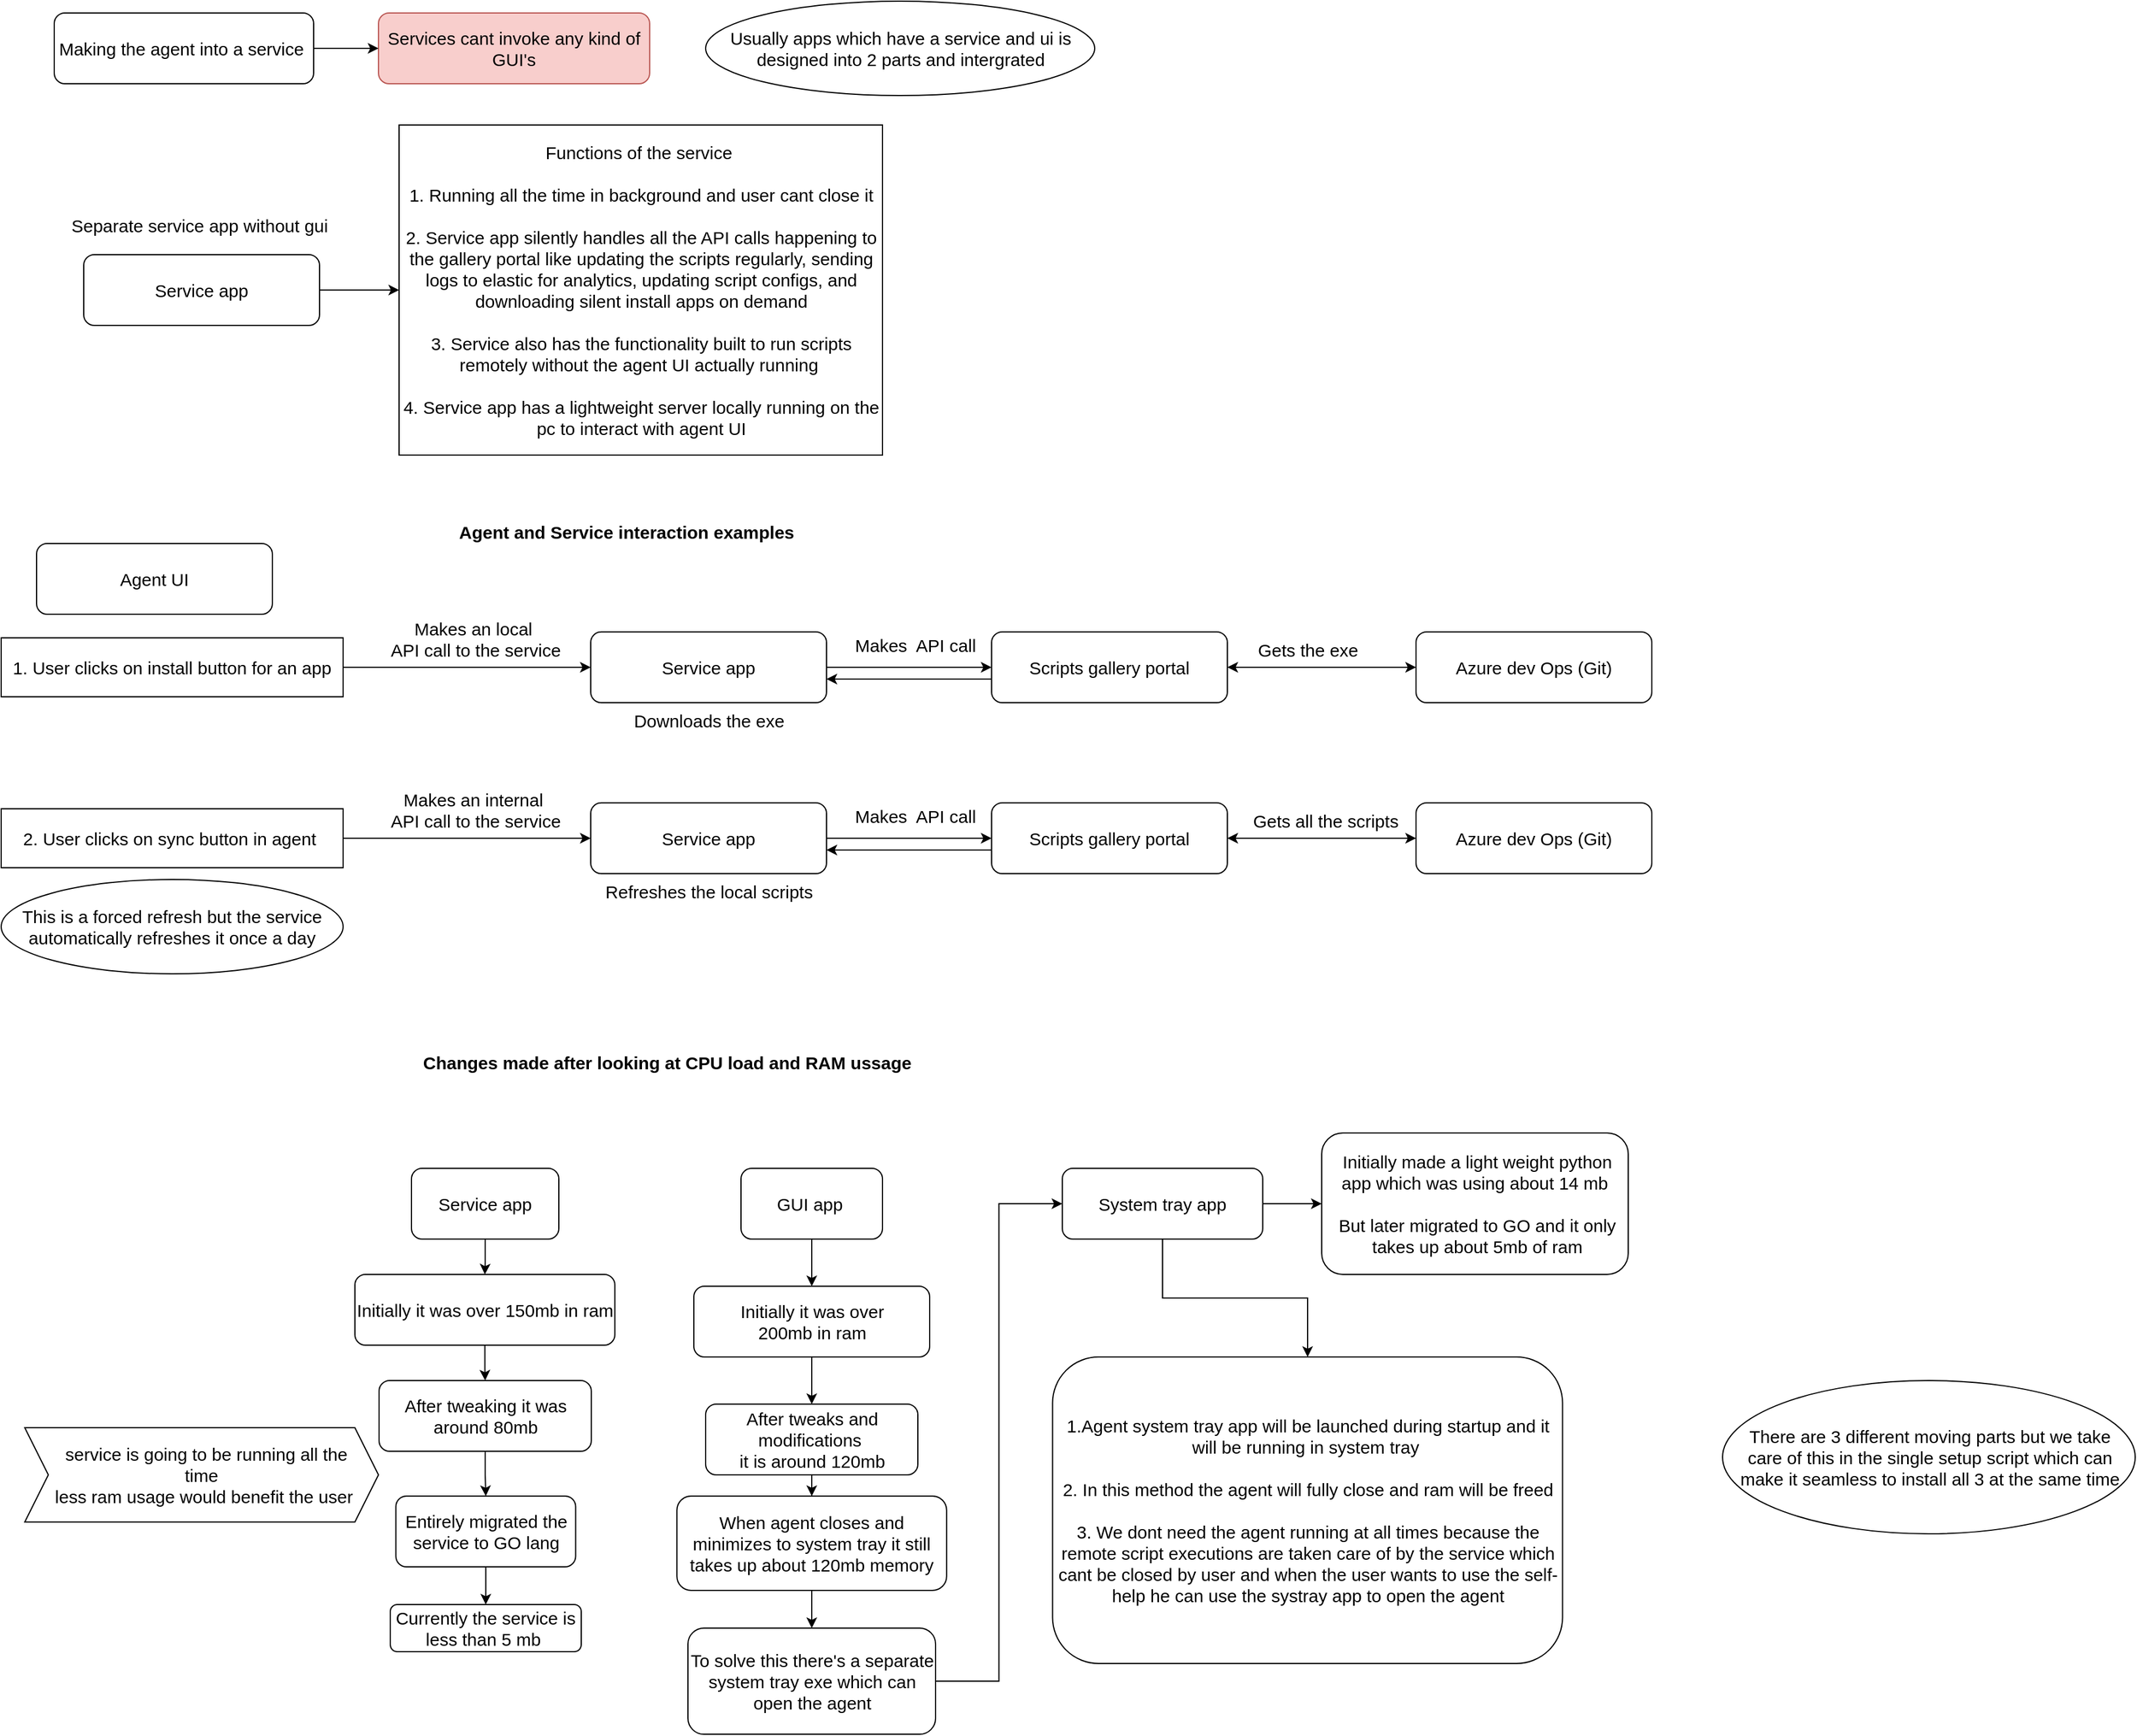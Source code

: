 <mxfile version="14.6.1" type="github">
  <diagram id="e84EkfOC3rel4TcEUdCD" name="Page-2">
    <mxGraphModel dx="1490" dy="582" grid="1" gridSize="10" guides="1" tooltips="1" connect="1" arrows="1" fold="1" page="1" pageScale="1" pageWidth="2339" pageHeight="3300" math="0" shadow="0">
      <root>
        <mxCell id="23UplW50tc-FAYj3UT-r-0" />
        <mxCell id="23UplW50tc-FAYj3UT-r-1" parent="23UplW50tc-FAYj3UT-r-0" />
        <mxCell id="23UplW50tc-FAYj3UT-r-23" style="edgeStyle=orthogonalEdgeStyle;rounded=0;orthogonalLoop=1;jettySize=auto;html=1;entryX=0;entryY=0.5;entryDx=0;entryDy=0;fontSize=15;" parent="23UplW50tc-FAYj3UT-r-1" source="23UplW50tc-FAYj3UT-r-16" target="23UplW50tc-FAYj3UT-r-20" edge="1">
          <mxGeometry relative="1" as="geometry" />
        </mxCell>
        <mxCell id="23UplW50tc-FAYj3UT-r-2" value="&lt;font style=&quot;font-size: 15px;&quot;&gt;Services cant invoke any kind of GUI&#39;s&lt;/font&gt;" style="rounded=1;whiteSpace=wrap;html=1;fillColor=#f8cecc;strokeColor=#b85450;fontSize=15;" parent="23UplW50tc-FAYj3UT-r-1" vertex="1">
          <mxGeometry x="750" y="50" width="230" height="60" as="geometry" />
        </mxCell>
        <mxCell id="23UplW50tc-FAYj3UT-r-5" value="" style="edgeStyle=orthogonalEdgeStyle;rounded=0;orthogonalLoop=1;jettySize=auto;html=1;fontSize=15;" parent="23UplW50tc-FAYj3UT-r-1" source="23UplW50tc-FAYj3UT-r-4" target="23UplW50tc-FAYj3UT-r-2" edge="1">
          <mxGeometry relative="1" as="geometry" />
        </mxCell>
        <mxCell id="23UplW50tc-FAYj3UT-r-4" value="&lt;font style=&quot;font-size: 15px&quot;&gt;Making the agent into a service&amp;nbsp;&lt;/font&gt;" style="rounded=1;whiteSpace=wrap;html=1;fontSize=15;" parent="23UplW50tc-FAYj3UT-r-1" vertex="1">
          <mxGeometry x="475" y="50" width="220" height="60" as="geometry" />
        </mxCell>
        <mxCell id="23UplW50tc-FAYj3UT-r-6" value="&lt;font style=&quot;font-size: 15px;&quot;&gt;Usually apps which have a service and ui is designed into 2 parts and intergrated&lt;/font&gt;" style="ellipse;whiteSpace=wrap;html=1;fontSize=15;" parent="23UplW50tc-FAYj3UT-r-1" vertex="1">
          <mxGeometry x="1027.5" y="40" width="330" height="80" as="geometry" />
        </mxCell>
        <mxCell id="23UplW50tc-FAYj3UT-r-7" value="&lt;span style=&quot;font-size: 15px;&quot;&gt;Service app&lt;/span&gt;" style="rounded=1;whiteSpace=wrap;html=1;fontSize=15;" parent="23UplW50tc-FAYj3UT-r-1" vertex="1">
          <mxGeometry x="500" y="255" width="200" height="60" as="geometry" />
        </mxCell>
        <mxCell id="23UplW50tc-FAYj3UT-r-9" value="" style="edgeStyle=orthogonalEdgeStyle;rounded=0;orthogonalLoop=1;jettySize=auto;html=1;fontSize=15;" parent="23UplW50tc-FAYj3UT-r-1" source="23UplW50tc-FAYj3UT-r-7" target="23UplW50tc-FAYj3UT-r-8" edge="1">
          <mxGeometry relative="1" as="geometry" />
        </mxCell>
        <mxCell id="23UplW50tc-FAYj3UT-r-8" value="&lt;font style=&quot;font-size: 15px&quot;&gt;Functions of the service&amp;nbsp;&lt;br style=&quot;font-size: 15px&quot;&gt;&lt;br style=&quot;font-size: 15px&quot;&gt;1. Running all the time in background and user cant close it&lt;br style=&quot;font-size: 15px&quot;&gt;&lt;br style=&quot;font-size: 15px&quot;&gt;2. Service app silently handles all the API calls happening to the gallery portal like updating the scripts regularly, sending logs to elastic for analytics, updating script configs, and downloading silent install apps on demand&lt;br style=&quot;font-size: 15px&quot;&gt;&lt;br style=&quot;font-size: 15px&quot;&gt;3.&amp;nbsp;Service also has the functionality built to run scripts remotely without the agent UI actually running&amp;nbsp;&lt;br style=&quot;font-size: 15px&quot;&gt;&lt;br style=&quot;font-size: 15px&quot;&gt;4. Service app has a lightweight server locally running on the pc to interact with agent UI&lt;br style=&quot;font-size: 15px&quot;&gt;&lt;/font&gt;" style="rounded=0;whiteSpace=wrap;html=1;fontSize=15;" parent="23UplW50tc-FAYj3UT-r-1" vertex="1">
          <mxGeometry x="767.5" y="145" width="410" height="280" as="geometry" />
        </mxCell>
        <mxCell id="23UplW50tc-FAYj3UT-r-14" value="&lt;span style=&quot;font-size: 15px;&quot;&gt;Agent UI&lt;/span&gt;" style="rounded=1;whiteSpace=wrap;html=1;fontSize=15;" parent="23UplW50tc-FAYj3UT-r-1" vertex="1">
          <mxGeometry x="460" y="500" width="200" height="60" as="geometry" />
        </mxCell>
        <mxCell id="23UplW50tc-FAYj3UT-r-17" style="edgeStyle=orthogonalEdgeStyle;rounded=0;orthogonalLoop=1;jettySize=auto;html=1;entryX=0;entryY=0.5;entryDx=0;entryDy=0;fontSize=15;" parent="23UplW50tc-FAYj3UT-r-1" source="23UplW50tc-FAYj3UT-r-15" target="23UplW50tc-FAYj3UT-r-16" edge="1">
          <mxGeometry relative="1" as="geometry" />
        </mxCell>
        <mxCell id="23UplW50tc-FAYj3UT-r-15" value="&lt;font style=&quot;font-size: 15px;&quot;&gt;1. User clicks on install button for an app&lt;/font&gt;" style="rounded=0;whiteSpace=wrap;html=1;fontSize=15;" parent="23UplW50tc-FAYj3UT-r-1" vertex="1">
          <mxGeometry x="430" y="580" width="290" height="50" as="geometry" />
        </mxCell>
        <mxCell id="23UplW50tc-FAYj3UT-r-16" value="&lt;span style=&quot;font-size: 15px;&quot;&gt;Service app&lt;/span&gt;" style="rounded=1;whiteSpace=wrap;html=1;fontSize=15;" parent="23UplW50tc-FAYj3UT-r-1" vertex="1">
          <mxGeometry x="930" y="575" width="200" height="60" as="geometry" />
        </mxCell>
        <mxCell id="23UplW50tc-FAYj3UT-r-18" value="&lt;font style=&quot;font-size: 15px&quot;&gt;Makes an local&lt;br style=&quot;font-size: 15px&quot;&gt;&amp;nbsp;API call to the service&lt;br style=&quot;font-size: 15px&quot;&gt;&lt;br style=&quot;font-size: 15px&quot;&gt;&lt;/font&gt;" style="text;html=1;align=center;verticalAlign=middle;resizable=0;points=[];autosize=1;strokeColor=none;fontSize=15;" parent="23UplW50tc-FAYj3UT-r-1" vertex="1">
          <mxGeometry x="750" y="560" width="160" height="60" as="geometry" />
        </mxCell>
        <mxCell id="23UplW50tc-FAYj3UT-r-20" value="&lt;span style=&quot;font-size: 15px;&quot;&gt;Scripts gallery portal&lt;/span&gt;" style="rounded=1;whiteSpace=wrap;html=1;fontSize=15;" parent="23UplW50tc-FAYj3UT-r-1" vertex="1">
          <mxGeometry x="1270" y="575" width="200" height="60" as="geometry" />
        </mxCell>
        <mxCell id="23UplW50tc-FAYj3UT-r-24" style="edgeStyle=orthogonalEdgeStyle;rounded=0;orthogonalLoop=1;jettySize=auto;html=1;exitX=0;exitY=0.5;exitDx=0;exitDy=0;fontSize=15;" parent="23UplW50tc-FAYj3UT-r-1" edge="1">
          <mxGeometry relative="1" as="geometry">
            <mxPoint x="1270" y="615" as="sourcePoint" />
            <mxPoint x="1130" y="615" as="targetPoint" />
          </mxGeometry>
        </mxCell>
        <mxCell id="23UplW50tc-FAYj3UT-r-25" value="&lt;font style=&quot;font-size: 15px;&quot;&gt;Makes&amp;nbsp; API call&lt;br style=&quot;font-size: 15px;&quot;&gt;&lt;br style=&quot;font-size: 15px;&quot;&gt;&lt;/font&gt;" style="text;html=1;align=center;verticalAlign=middle;resizable=0;points=[];autosize=1;strokeColor=none;fontSize=15;" parent="23UplW50tc-FAYj3UT-r-1" vertex="1">
          <mxGeometry x="1145" y="575" width="120" height="40" as="geometry" />
        </mxCell>
        <mxCell id="23UplW50tc-FAYj3UT-r-26" value="&lt;font style=&quot;font-size: 15px;&quot;&gt;Downloads the exe&lt;br style=&quot;font-size: 15px;&quot;&gt;&lt;/font&gt;" style="text;html=1;align=center;verticalAlign=middle;resizable=0;points=[];autosize=1;strokeColor=none;fontSize=15;" parent="23UplW50tc-FAYj3UT-r-1" vertex="1">
          <mxGeometry x="960" y="640" width="140" height="20" as="geometry" />
        </mxCell>
        <mxCell id="23UplW50tc-FAYj3UT-r-28" value="&lt;span style=&quot;font-size: 15px;&quot;&gt;Azure dev Ops (Git)&lt;/span&gt;" style="rounded=1;whiteSpace=wrap;html=1;fontSize=15;" parent="23UplW50tc-FAYj3UT-r-1" vertex="1">
          <mxGeometry x="1630" y="575" width="200" height="60" as="geometry" />
        </mxCell>
        <mxCell id="23UplW50tc-FAYj3UT-r-30" value="" style="endArrow=classic;startArrow=classic;html=1;exitX=1;exitY=0.5;exitDx=0;exitDy=0;entryX=0;entryY=0.5;entryDx=0;entryDy=0;fontSize=15;" parent="23UplW50tc-FAYj3UT-r-1" source="23UplW50tc-FAYj3UT-r-20" target="23UplW50tc-FAYj3UT-r-28" edge="1">
          <mxGeometry width="50" height="50" relative="1" as="geometry">
            <mxPoint x="1560" y="730" as="sourcePoint" />
            <mxPoint x="1610" y="680" as="targetPoint" />
          </mxGeometry>
        </mxCell>
        <mxCell id="23UplW50tc-FAYj3UT-r-33" value="&lt;font style=&quot;font-size: 15px;&quot;&gt;Gets the exe&lt;br style=&quot;font-size: 15px;&quot;&gt;&lt;/font&gt;" style="text;html=1;align=center;verticalAlign=middle;resizable=0;points=[];autosize=1;strokeColor=none;fontSize=15;" parent="23UplW50tc-FAYj3UT-r-1" vertex="1">
          <mxGeometry x="1488" y="580" width="100" height="20" as="geometry" />
        </mxCell>
        <mxCell id="23UplW50tc-FAYj3UT-r-34" style="edgeStyle=orthogonalEdgeStyle;rounded=0;orthogonalLoop=1;jettySize=auto;html=1;entryX=0;entryY=0.5;entryDx=0;entryDy=0;fontSize=15;" parent="23UplW50tc-FAYj3UT-r-1" source="23UplW50tc-FAYj3UT-r-37" target="23UplW50tc-FAYj3UT-r-39" edge="1">
          <mxGeometry relative="1" as="geometry" />
        </mxCell>
        <mxCell id="23UplW50tc-FAYj3UT-r-35" style="edgeStyle=orthogonalEdgeStyle;rounded=0;orthogonalLoop=1;jettySize=auto;html=1;entryX=0;entryY=0.5;entryDx=0;entryDy=0;fontSize=15;" parent="23UplW50tc-FAYj3UT-r-1" source="23UplW50tc-FAYj3UT-r-36" target="23UplW50tc-FAYj3UT-r-37" edge="1">
          <mxGeometry relative="1" as="geometry" />
        </mxCell>
        <mxCell id="23UplW50tc-FAYj3UT-r-36" value="&lt;font style=&quot;font-size: 15px;&quot;&gt;2. User clicks on sync button in agent&amp;nbsp;&lt;/font&gt;" style="rounded=0;whiteSpace=wrap;html=1;fontSize=15;" parent="23UplW50tc-FAYj3UT-r-1" vertex="1">
          <mxGeometry x="430" y="725" width="290" height="50" as="geometry" />
        </mxCell>
        <mxCell id="23UplW50tc-FAYj3UT-r-37" value="&lt;span style=&quot;font-size: 15px;&quot;&gt;Service app&lt;/span&gt;" style="rounded=1;whiteSpace=wrap;html=1;fontSize=15;" parent="23UplW50tc-FAYj3UT-r-1" vertex="1">
          <mxGeometry x="930" y="720" width="200" height="60" as="geometry" />
        </mxCell>
        <mxCell id="23UplW50tc-FAYj3UT-r-38" value="&lt;font style=&quot;font-size: 15px;&quot;&gt;Makes an internal&lt;br style=&quot;font-size: 15px;&quot;&gt;&amp;nbsp;API call to the service&lt;br style=&quot;font-size: 15px;&quot;&gt;&lt;br style=&quot;font-size: 15px;&quot;&gt;&lt;/font&gt;" style="text;html=1;align=center;verticalAlign=middle;resizable=0;points=[];autosize=1;strokeColor=none;fontSize=15;" parent="23UplW50tc-FAYj3UT-r-1" vertex="1">
          <mxGeometry x="750" y="705" width="160" height="60" as="geometry" />
        </mxCell>
        <mxCell id="23UplW50tc-FAYj3UT-r-39" value="&lt;span style=&quot;font-size: 15px;&quot;&gt;Scripts gallery portal&lt;/span&gt;" style="rounded=1;whiteSpace=wrap;html=1;fontSize=15;" parent="23UplW50tc-FAYj3UT-r-1" vertex="1">
          <mxGeometry x="1270" y="720" width="200" height="60" as="geometry" />
        </mxCell>
        <mxCell id="23UplW50tc-FAYj3UT-r-40" style="edgeStyle=orthogonalEdgeStyle;rounded=0;orthogonalLoop=1;jettySize=auto;html=1;exitX=0;exitY=0.5;exitDx=0;exitDy=0;fontSize=15;" parent="23UplW50tc-FAYj3UT-r-1" edge="1">
          <mxGeometry relative="1" as="geometry">
            <mxPoint x="1270" y="760" as="sourcePoint" />
            <mxPoint x="1130" y="760" as="targetPoint" />
          </mxGeometry>
        </mxCell>
        <mxCell id="23UplW50tc-FAYj3UT-r-41" value="&lt;font style=&quot;font-size: 15px;&quot;&gt;Makes&amp;nbsp; API call&lt;br style=&quot;font-size: 15px;&quot;&gt;&lt;br style=&quot;font-size: 15px;&quot;&gt;&lt;/font&gt;" style="text;html=1;align=center;verticalAlign=middle;resizable=0;points=[];autosize=1;strokeColor=none;fontSize=15;" parent="23UplW50tc-FAYj3UT-r-1" vertex="1">
          <mxGeometry x="1145" y="720" width="120" height="40" as="geometry" />
        </mxCell>
        <mxCell id="23UplW50tc-FAYj3UT-r-42" value="&lt;font style=&quot;font-size: 15px;&quot;&gt;Refreshes the local scripts&lt;br style=&quot;font-size: 15px;&quot;&gt;&lt;/font&gt;" style="text;html=1;align=center;verticalAlign=middle;resizable=0;points=[];autosize=1;strokeColor=none;fontSize=15;" parent="23UplW50tc-FAYj3UT-r-1" vertex="1">
          <mxGeometry x="935" y="785" width="190" height="20" as="geometry" />
        </mxCell>
        <mxCell id="23UplW50tc-FAYj3UT-r-43" value="&lt;span style=&quot;font-size: 15px;&quot;&gt;Azure dev Ops (Git)&lt;/span&gt;" style="rounded=1;whiteSpace=wrap;html=1;fontSize=15;" parent="23UplW50tc-FAYj3UT-r-1" vertex="1">
          <mxGeometry x="1630" y="720" width="200" height="60" as="geometry" />
        </mxCell>
        <mxCell id="23UplW50tc-FAYj3UT-r-44" value="" style="endArrow=classic;startArrow=classic;html=1;exitX=1;exitY=0.5;exitDx=0;exitDy=0;entryX=0;entryY=0.5;entryDx=0;entryDy=0;fontSize=15;" parent="23UplW50tc-FAYj3UT-r-1" source="23UplW50tc-FAYj3UT-r-39" target="23UplW50tc-FAYj3UT-r-43" edge="1">
          <mxGeometry width="50" height="50" relative="1" as="geometry">
            <mxPoint x="1560" y="875" as="sourcePoint" />
            <mxPoint x="1610" y="825" as="targetPoint" />
          </mxGeometry>
        </mxCell>
        <mxCell id="23UplW50tc-FAYj3UT-r-45" value="&lt;font style=&quot;font-size: 15px;&quot;&gt;Gets all the scripts&lt;br style=&quot;font-size: 15px;&quot;&gt;&lt;/font&gt;" style="text;html=1;align=center;verticalAlign=middle;resizable=0;points=[];autosize=1;strokeColor=none;fontSize=15;" parent="23UplW50tc-FAYj3UT-r-1" vertex="1">
          <mxGeometry x="1483" y="725" width="140" height="20" as="geometry" />
        </mxCell>
        <mxCell id="23UplW50tc-FAYj3UT-r-46" value="&lt;font style=&quot;font-size: 15px;&quot;&gt;This is a forced refresh but the service automatically refreshes it once a day&lt;/font&gt;" style="ellipse;whiteSpace=wrap;html=1;fontSize=15;" parent="23UplW50tc-FAYj3UT-r-1" vertex="1">
          <mxGeometry x="430" y="785" width="290" height="80" as="geometry" />
        </mxCell>
        <mxCell id="23UplW50tc-FAYj3UT-r-47" value="&lt;font style=&quot;font-size: 15px;&quot;&gt;&lt;b style=&quot;font-size: 15px;&quot;&gt;Agent and Service interaction examples&lt;/b&gt;&lt;/font&gt;" style="text;html=1;align=center;verticalAlign=middle;resizable=0;points=[];autosize=1;strokeColor=none;fontSize=15;" parent="23UplW50tc-FAYj3UT-r-1" vertex="1">
          <mxGeometry x="810" y="480" width="300" height="20" as="geometry" />
        </mxCell>
        <mxCell id="23UplW50tc-FAYj3UT-r-48" value="&lt;font style=&quot;font-size: 15px;&quot;&gt;&lt;b style=&quot;font-size: 15px;&quot;&gt;Changes made after looking at CPU load and RAM ussage&lt;/b&gt;&lt;/font&gt;" style="text;html=1;strokeColor=none;fillColor=none;align=center;verticalAlign=middle;whiteSpace=wrap;rounded=0;fontSize=15;" parent="23UplW50tc-FAYj3UT-r-1" vertex="1">
          <mxGeometry x="700" y="930" width="590" height="20" as="geometry" />
        </mxCell>
        <mxCell id="23UplW50tc-FAYj3UT-r-50" value="&lt;font style=&quot;font-size: 15px;&quot;&gt;Separate service app without gui&amp;nbsp;&lt;/font&gt;" style="text;html=1;align=center;verticalAlign=middle;resizable=0;points=[];autosize=1;strokeColor=none;fontSize=15;" parent="23UplW50tc-FAYj3UT-r-1" vertex="1">
          <mxGeometry x="480" y="220" width="240" height="20" as="geometry" />
        </mxCell>
        <mxCell id="23UplW50tc-FAYj3UT-r-55" value="" style="edgeStyle=orthogonalEdgeStyle;rounded=0;orthogonalLoop=1;jettySize=auto;html=1;fontSize=15;" parent="23UplW50tc-FAYj3UT-r-1" source="23UplW50tc-FAYj3UT-r-51" target="23UplW50tc-FAYj3UT-r-53" edge="1">
          <mxGeometry relative="1" as="geometry" />
        </mxCell>
        <mxCell id="23UplW50tc-FAYj3UT-r-51" value="&lt;font style=&quot;font-size: 15px;&quot;&gt;GUI app&amp;nbsp;&lt;/font&gt;" style="rounded=1;whiteSpace=wrap;html=1;fontSize=15;" parent="23UplW50tc-FAYj3UT-r-1" vertex="1">
          <mxGeometry x="1057.5" y="1030" width="120" height="60" as="geometry" />
        </mxCell>
        <mxCell id="23UplW50tc-FAYj3UT-r-56" value="" style="edgeStyle=orthogonalEdgeStyle;rounded=0;orthogonalLoop=1;jettySize=auto;html=1;fontSize=15;" parent="23UplW50tc-FAYj3UT-r-1" source="23UplW50tc-FAYj3UT-r-52" target="23UplW50tc-FAYj3UT-r-54" edge="1">
          <mxGeometry relative="1" as="geometry" />
        </mxCell>
        <mxCell id="23UplW50tc-FAYj3UT-r-52" value="&lt;font style=&quot;font-size: 15px;&quot;&gt;Service app&lt;/font&gt;" style="rounded=1;whiteSpace=wrap;html=1;fontSize=15;" parent="23UplW50tc-FAYj3UT-r-1" vertex="1">
          <mxGeometry x="778" y="1030" width="125" height="60" as="geometry" />
        </mxCell>
        <mxCell id="23UplW50tc-FAYj3UT-r-61" value="" style="edgeStyle=orthogonalEdgeStyle;rounded=0;orthogonalLoop=1;jettySize=auto;html=1;fontSize=15;" parent="23UplW50tc-FAYj3UT-r-1" source="23UplW50tc-FAYj3UT-r-53" target="23UplW50tc-FAYj3UT-r-58" edge="1">
          <mxGeometry relative="1" as="geometry" />
        </mxCell>
        <mxCell id="23UplW50tc-FAYj3UT-r-53" value="&lt;font style=&quot;font-size: 15px;&quot;&gt;Initially it was over &lt;br style=&quot;font-size: 15px;&quot;&gt;200mb in ram&lt;/font&gt;" style="rounded=1;whiteSpace=wrap;html=1;fontSize=15;" parent="23UplW50tc-FAYj3UT-r-1" vertex="1">
          <mxGeometry x="1017.5" y="1130" width="200" height="60" as="geometry" />
        </mxCell>
        <mxCell id="23UplW50tc-FAYj3UT-r-60" value="" style="edgeStyle=orthogonalEdgeStyle;rounded=0;orthogonalLoop=1;jettySize=auto;html=1;fontSize=15;" parent="23UplW50tc-FAYj3UT-r-1" source="23UplW50tc-FAYj3UT-r-54" target="23UplW50tc-FAYj3UT-r-59" edge="1">
          <mxGeometry relative="1" as="geometry" />
        </mxCell>
        <mxCell id="23UplW50tc-FAYj3UT-r-54" value="&lt;font style=&quot;font-size: 15px;&quot;&gt;Initially it was over 150mb in ram&lt;/font&gt;" style="rounded=1;whiteSpace=wrap;html=1;fontSize=15;" parent="23UplW50tc-FAYj3UT-r-1" vertex="1">
          <mxGeometry x="730" y="1120" width="220.5" height="60" as="geometry" />
        </mxCell>
        <mxCell id="23UplW50tc-FAYj3UT-r-71" value="" style="edgeStyle=orthogonalEdgeStyle;rounded=0;orthogonalLoop=1;jettySize=auto;html=1;fontSize=15;" parent="23UplW50tc-FAYj3UT-r-1" source="23UplW50tc-FAYj3UT-r-58" target="23UplW50tc-FAYj3UT-r-70" edge="1">
          <mxGeometry relative="1" as="geometry" />
        </mxCell>
        <mxCell id="23UplW50tc-FAYj3UT-r-58" value="&lt;font style=&quot;font-size: 15px;&quot;&gt;After tweaks and modifications&amp;nbsp;&lt;br style=&quot;font-size: 15px;&quot;&gt;it is around 120mb&lt;/font&gt;" style="rounded=1;whiteSpace=wrap;html=1;fontSize=15;" parent="23UplW50tc-FAYj3UT-r-1" vertex="1">
          <mxGeometry x="1027.5" y="1230" width="180" height="60" as="geometry" />
        </mxCell>
        <mxCell id="23UplW50tc-FAYj3UT-r-64" value="" style="edgeStyle=orthogonalEdgeStyle;rounded=0;orthogonalLoop=1;jettySize=auto;html=1;fontSize=15;" parent="23UplW50tc-FAYj3UT-r-1" source="23UplW50tc-FAYj3UT-r-59" target="23UplW50tc-FAYj3UT-r-63" edge="1">
          <mxGeometry relative="1" as="geometry" />
        </mxCell>
        <mxCell id="23UplW50tc-FAYj3UT-r-59" value="&lt;font style=&quot;font-size: 15px;&quot;&gt;After tweaking it was around 80mb&lt;/font&gt;" style="rounded=1;whiteSpace=wrap;html=1;fontSize=15;" parent="23UplW50tc-FAYj3UT-r-1" vertex="1">
          <mxGeometry x="750.5" y="1210" width="180" height="60" as="geometry" />
        </mxCell>
        <mxCell id="23UplW50tc-FAYj3UT-r-66" value="" style="edgeStyle=orthogonalEdgeStyle;rounded=0;orthogonalLoop=1;jettySize=auto;html=1;fontSize=15;" parent="23UplW50tc-FAYj3UT-r-1" source="23UplW50tc-FAYj3UT-r-63" target="23UplW50tc-FAYj3UT-r-65" edge="1">
          <mxGeometry relative="1" as="geometry" />
        </mxCell>
        <mxCell id="23UplW50tc-FAYj3UT-r-63" value="&lt;font style=&quot;font-size: 15px;&quot;&gt;Entirely migrated the service to GO lang&lt;/font&gt;" style="rounded=1;whiteSpace=wrap;html=1;fontSize=15;" parent="23UplW50tc-FAYj3UT-r-1" vertex="1">
          <mxGeometry x="764.75" y="1308" width="152.5" height="60" as="geometry" />
        </mxCell>
        <mxCell id="23UplW50tc-FAYj3UT-r-65" value="&lt;font style=&quot;font-size: 15px;&quot;&gt;Currently the service is less than 5 mb&amp;nbsp;&lt;/font&gt;" style="rounded=1;whiteSpace=wrap;html=1;fontSize=15;" parent="23UplW50tc-FAYj3UT-r-1" vertex="1">
          <mxGeometry x="760" y="1400" width="162" height="40" as="geometry" />
        </mxCell>
        <mxCell id="23UplW50tc-FAYj3UT-r-68" value="&lt;span style=&quot;font-size: 15px;&quot;&gt;&amp;nbsp;service is going to be running all the time&amp;nbsp;&lt;br style=&quot;font-size: 15px;&quot;&gt;&lt;/span&gt;&lt;span style=&quot;font-size: 15px;&quot;&gt;less ram usage would benefit the user&lt;/span&gt;" style="shape=step;perimeter=stepPerimeter;whiteSpace=wrap;html=1;fixedSize=1;spacingLeft=15;spacingRight=11;size=20;fontSize=15;" parent="23UplW50tc-FAYj3UT-r-1" vertex="1">
          <mxGeometry x="450" y="1250" width="300" height="80" as="geometry" />
        </mxCell>
        <mxCell id="23UplW50tc-FAYj3UT-r-74" value="" style="edgeStyle=orthogonalEdgeStyle;rounded=0;orthogonalLoop=1;jettySize=auto;html=1;fontSize=15;" parent="23UplW50tc-FAYj3UT-r-1" source="23UplW50tc-FAYj3UT-r-70" target="23UplW50tc-FAYj3UT-r-72" edge="1">
          <mxGeometry relative="1" as="geometry" />
        </mxCell>
        <mxCell id="23UplW50tc-FAYj3UT-r-70" value="&lt;font style=&quot;font-size: 15px;&quot;&gt;&lt;span style=&quot;font-size: 15px;&quot;&gt;When agent closes and minimizes&amp;nbsp;&lt;/span&gt;&lt;span style=&quot;font-size: 15px;&quot;&gt;to system tray it still takes up&amp;nbsp;&lt;/span&gt;&lt;span style=&quot;font-size: 15px;&quot;&gt;about 120mb memory&lt;/span&gt;&lt;/font&gt;" style="rounded=1;whiteSpace=wrap;html=1;fontSize=15;" parent="23UplW50tc-FAYj3UT-r-1" vertex="1">
          <mxGeometry x="1003.14" y="1308" width="228.75" height="80" as="geometry" />
        </mxCell>
        <mxCell id="23UplW50tc-FAYj3UT-r-79" style="edgeStyle=orthogonalEdgeStyle;rounded=0;orthogonalLoop=1;jettySize=auto;html=1;entryX=0;entryY=0.5;entryDx=0;entryDy=0;fontSize=15;" parent="23UplW50tc-FAYj3UT-r-1" source="23UplW50tc-FAYj3UT-r-72" target="23UplW50tc-FAYj3UT-r-77" edge="1">
          <mxGeometry relative="1" as="geometry" />
        </mxCell>
        <mxCell id="23UplW50tc-FAYj3UT-r-72" value="&lt;font style=&quot;font-size: 15px;&quot;&gt;To solve this there&#39;s a separate system tray exe which can open the agent&lt;/font&gt;" style="rounded=1;whiteSpace=wrap;html=1;fontSize=15;" parent="23UplW50tc-FAYj3UT-r-1" vertex="1">
          <mxGeometry x="1012.51" y="1420" width="210" height="90" as="geometry" />
        </mxCell>
        <mxCell id="23UplW50tc-FAYj3UT-r-83" value="" style="edgeStyle=orthogonalEdgeStyle;rounded=0;orthogonalLoop=1;jettySize=auto;html=1;fontSize=15;" parent="23UplW50tc-FAYj3UT-r-1" source="23UplW50tc-FAYj3UT-r-77" target="23UplW50tc-FAYj3UT-r-82" edge="1">
          <mxGeometry relative="1" as="geometry" />
        </mxCell>
        <mxCell id="23UplW50tc-FAYj3UT-r-86" value="" style="edgeStyle=orthogonalEdgeStyle;rounded=0;orthogonalLoop=1;jettySize=auto;html=1;fontSize=15;" parent="23UplW50tc-FAYj3UT-r-1" source="23UplW50tc-FAYj3UT-r-77" target="23UplW50tc-FAYj3UT-r-85" edge="1">
          <mxGeometry relative="1" as="geometry" />
        </mxCell>
        <mxCell id="23UplW50tc-FAYj3UT-r-77" value="&lt;font style=&quot;font-size: 15px;&quot;&gt;System tray app&lt;/font&gt;" style="rounded=1;whiteSpace=wrap;html=1;fontSize=15;" parent="23UplW50tc-FAYj3UT-r-1" vertex="1">
          <mxGeometry x="1330" y="1030" width="170" height="60" as="geometry" />
        </mxCell>
        <mxCell id="23UplW50tc-FAYj3UT-r-82" value="&lt;span style=&quot;font-size: 15px;&quot;&gt;1.Agent system tray app will be launched during startup and it will be running in system tray&amp;nbsp;&lt;/span&gt;&lt;br style=&quot;font-size: 15px;&quot;&gt;&lt;br style=&quot;font-size: 15px;&quot;&gt;&lt;span style=&quot;font-size: 15px;&quot;&gt;2. In this method the agent will fully close and ram will be freed&lt;br style=&quot;font-size: 15px;&quot;&gt;&lt;br style=&quot;font-size: 15px;&quot;&gt;3. We dont need the agent running at all times because&amp;nbsp;the remote script executions are taken care of by the service which cant be closed by user and when the user wants to use the self-help he can use the systray app to open the agent&lt;/span&gt;" style="rounded=1;whiteSpace=wrap;html=1;fontSize=15;" parent="23UplW50tc-FAYj3UT-r-1" vertex="1">
          <mxGeometry x="1321.75" y="1190" width="432.5" height="260" as="geometry" />
        </mxCell>
        <mxCell id="23UplW50tc-FAYj3UT-r-85" value="&lt;font style=&quot;font-size: 15px;&quot;&gt;Initially made a light weight python app which was using about 14 mb&amp;nbsp;&lt;br style=&quot;font-size: 15px;&quot;&gt;&lt;br style=&quot;font-size: 15px;&quot;&gt;But later migrated to GO and it only takes up about 5mb of ram&lt;/font&gt;" style="rounded=1;whiteSpace=wrap;html=1;spacingLeft=4;spacing=4;fontSize=15;" parent="23UplW50tc-FAYj3UT-r-1" vertex="1">
          <mxGeometry x="1550" y="1000" width="260" height="120" as="geometry" />
        </mxCell>
        <mxCell id="23UplW50tc-FAYj3UT-r-89" value="&lt;span&gt;There are 3 different moving parts but we take care of this in the single setup script which can make it seamless to install all 3 at the same time&lt;/span&gt;" style="ellipse;whiteSpace=wrap;html=1;fontSize=15;spacing=7;spacingLeft=4;spacingRight=2;" parent="23UplW50tc-FAYj3UT-r-1" vertex="1">
          <mxGeometry x="1890" y="1210" width="350" height="130" as="geometry" />
        </mxCell>
      </root>
    </mxGraphModel>
  </diagram>
</mxfile>
